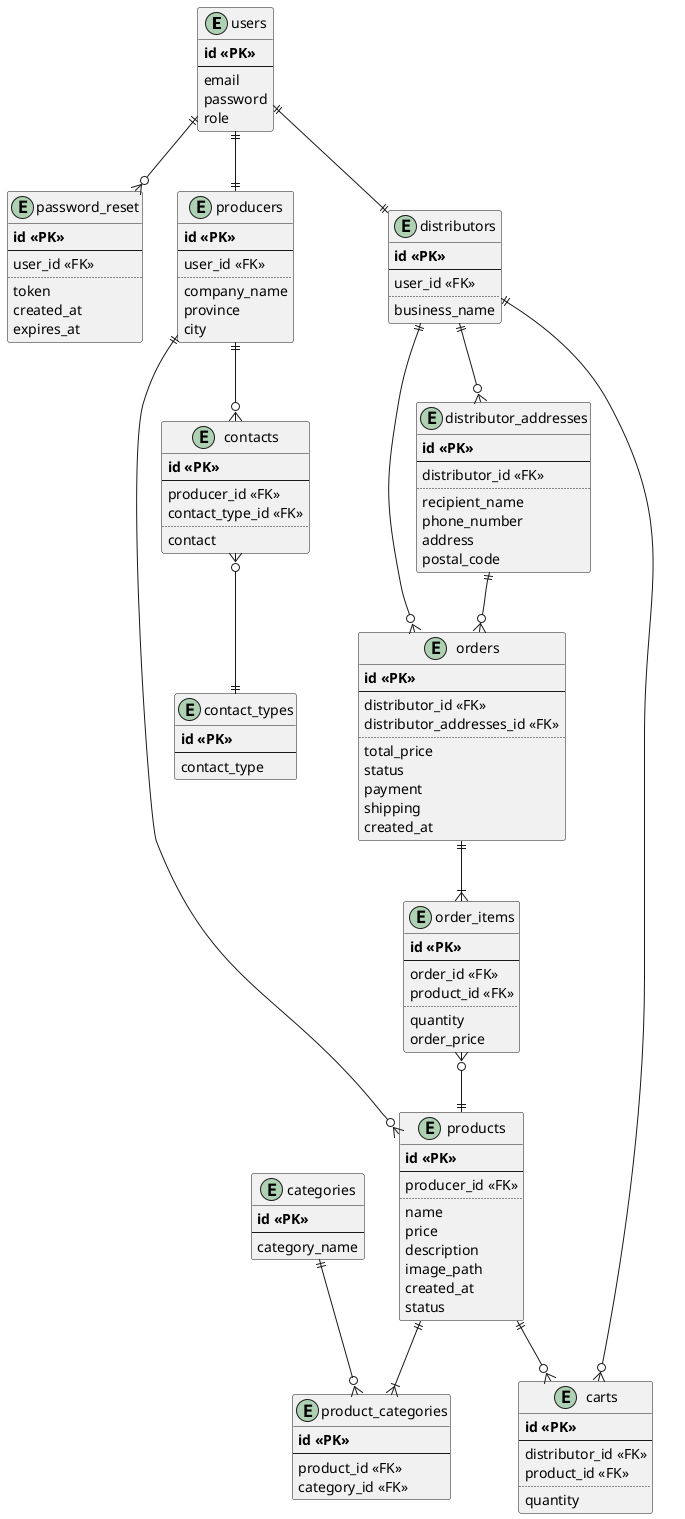 @startuml

entity users {
  **id <<PK>>**
  --
  email
  password
  role
}

entity password_reset {
  **id <<PK>>**
  --
  user_id <<FK>>
  ..
  token
  created_at
  expires_at
}

entity producers {
  **id <<PK>>**
  --
  user_id <<FK>>
  ..
  company_name
  province
  city
}

entity contacts {
  **id <<PK>>**
  --
  producer_id <<FK>>
  contact_type_id <<FK>>
  ..
  contact
}

entity contact_types {
  **id <<PK>>**
  --
  contact_type
}

entity products {
  **id <<PK>>**
  --
  producer_id <<FK>>
  ..
  name
  price
  description
  image_path
  created_at
  status
}

entity product_categories {
  **id <<PK>>**
  --
  product_id <<FK>>
  category_id <<FK>>
}

entity categories {
  **id <<PK>>**
  --
  category_name
}

entity carts {
  **id <<PK>>**
  --
  distributor_id <<FK>>
  product_id <<FK>>
  ..
  quantity
}

entity distributors {
  **id <<PK>>**
  --
  user_id <<FK>>
  ..
  business_name
}

entity distributor_addresses {
  **id <<PK>>**
  --
  distributor_id <<FK>>
  ..
  recipient_name
  phone_number
  address
  postal_code
}

entity orders {
  **id <<PK>>**
  --
  distributor_id <<FK>>
  distributor_addresses_id <<FK>>
  ..
  total_price
  status
  payment
  shipping
  created_at
}

entity order_items {
  **id <<PK>>**
  --
  order_id <<FK>>
  product_id <<FK>>
  ..
  quantity
  order_price
}

/' relation '/
users ||--o{ password_reset
users ||--|| producers
users ||--|| distributors

producers ||--o{ contacts
contacts }o--|| contact_types

products ||--|{ product_categories
categories ||--o{ product_categories
producers ||--o{ products

distributors ||--o{ distributor_addresses
distributors ||--o{ orders
distributor_addresses ||--o{ orders
orders ||--|{ order_items
order_items }o--|| products

distributors ||--o{ carts
products ||--o{ carts

@enduml
